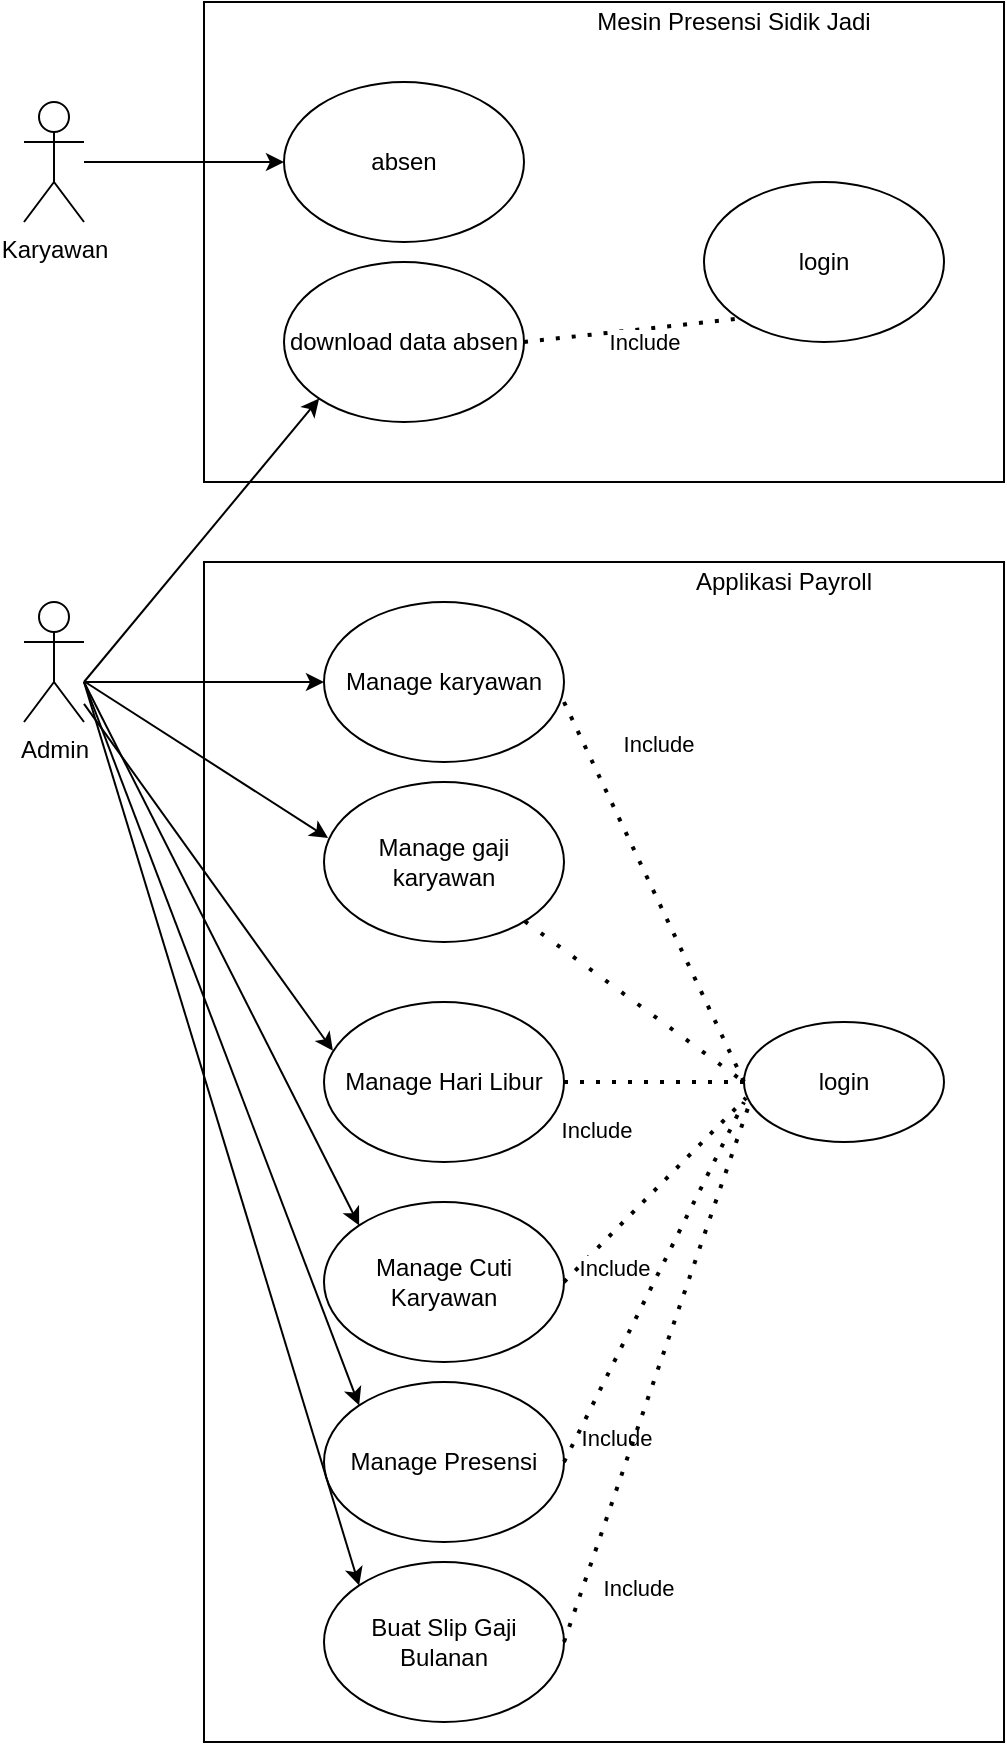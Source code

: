 <mxfile version="14.9.0" type="device"><diagram id="PV-LIOZlAZoOjEosk5tn" name="Page-1"><mxGraphModel dx="1422" dy="1805" grid="1" gridSize="10" guides="1" tooltips="1" connect="1" arrows="1" fold="1" page="1" pageScale="1" pageWidth="850" pageHeight="1100" math="0" shadow="0"><root><mxCell id="0"/><mxCell id="1" parent="0"/><mxCell id="NhTsgAjbR6OGs3IHKENK-1" value="Admin" style="shape=umlActor;verticalLabelPosition=bottom;verticalAlign=top;html=1;outlineConnect=0;" parent="1" vertex="1"><mxGeometry x="60" y="180" width="30" height="60" as="geometry"/></mxCell><mxCell id="NhTsgAjbR6OGs3IHKENK-2" value="" style="rounded=0;whiteSpace=wrap;html=1;" parent="1" vertex="1"><mxGeometry x="150" y="160" width="400" height="590" as="geometry"/></mxCell><mxCell id="NhTsgAjbR6OGs3IHKENK-3" value="login" style="ellipse;whiteSpace=wrap;html=1;" parent="1" vertex="1"><mxGeometry x="420" y="390" width="100" height="60" as="geometry"/></mxCell><mxCell id="NhTsgAjbR6OGs3IHKENK-4" value="Applikasi Payroll" style="text;html=1;strokeColor=none;fillColor=none;align=center;verticalAlign=middle;whiteSpace=wrap;rounded=0;" parent="1" vertex="1"><mxGeometry x="360" y="160" width="160" height="20" as="geometry"/></mxCell><mxCell id="NhTsgAjbR6OGs3IHKENK-5" value="Manage karyawan" style="ellipse;whiteSpace=wrap;html=1;" parent="1" vertex="1"><mxGeometry x="210" y="180" width="120" height="80" as="geometry"/></mxCell><mxCell id="NhTsgAjbR6OGs3IHKENK-6" value="Manage Hari Libur" style="ellipse;whiteSpace=wrap;html=1;" parent="1" vertex="1"><mxGeometry x="210" y="380" width="120" height="80" as="geometry"/></mxCell><mxCell id="NhTsgAjbR6OGs3IHKENK-7" value="Manage Cuti Karyawan" style="ellipse;whiteSpace=wrap;html=1;" parent="1" vertex="1"><mxGeometry x="210" y="480" width="120" height="80" as="geometry"/></mxCell><mxCell id="NhTsgAjbR6OGs3IHKENK-8" value="Manage Presensi" style="ellipse;whiteSpace=wrap;html=1;" parent="1" vertex="1"><mxGeometry x="210" y="570" width="120" height="80" as="geometry"/></mxCell><mxCell id="NhTsgAjbR6OGs3IHKENK-9" value="Buat Slip Gaji Bulanan" style="ellipse;whiteSpace=wrap;html=1;" parent="1" vertex="1"><mxGeometry x="210" y="660" width="120" height="80" as="geometry"/></mxCell><mxCell id="NhTsgAjbR6OGs3IHKENK-10" value="" style="rounded=0;whiteSpace=wrap;html=1;" parent="1" vertex="1"><mxGeometry x="150" y="-120" width="400" height="240" as="geometry"/></mxCell><mxCell id="NhTsgAjbR6OGs3IHKENK-12" value="Karyawan" style="shape=umlActor;verticalLabelPosition=bottom;verticalAlign=top;html=1;outlineConnect=0;" parent="1" vertex="1"><mxGeometry x="60" y="-70" width="30" height="60" as="geometry"/></mxCell><mxCell id="NhTsgAjbR6OGs3IHKENK-14" value="Mesin Presensi Sidik Jadi" style="text;html=1;strokeColor=none;fillColor=none;align=center;verticalAlign=middle;whiteSpace=wrap;rounded=0;" parent="1" vertex="1"><mxGeometry x="345" y="-120" width="140" height="20" as="geometry"/></mxCell><mxCell id="NhTsgAjbR6OGs3IHKENK-15" value="absen" style="ellipse;whiteSpace=wrap;html=1;" parent="1" vertex="1"><mxGeometry x="190" y="-80" width="120" height="80" as="geometry"/></mxCell><mxCell id="NhTsgAjbR6OGs3IHKENK-16" value="download data absen" style="ellipse;whiteSpace=wrap;html=1;" parent="1" vertex="1"><mxGeometry x="190" y="10" width="120" height="80" as="geometry"/></mxCell><mxCell id="NhTsgAjbR6OGs3IHKENK-17" value="login" style="ellipse;whiteSpace=wrap;html=1;" parent="1" vertex="1"><mxGeometry x="400" y="-30" width="120" height="80" as="geometry"/></mxCell><mxCell id="NhTsgAjbR6OGs3IHKENK-19" value="" style="endArrow=none;dashed=1;html=1;dashPattern=1 3;strokeWidth=2;entryX=0;entryY=1;entryDx=0;entryDy=0;exitX=1;exitY=0.5;exitDx=0;exitDy=0;" parent="1" source="NhTsgAjbR6OGs3IHKENK-16" target="NhTsgAjbR6OGs3IHKENK-17" edge="1"><mxGeometry width="50" height="50" relative="1" as="geometry"><mxPoint x="330" y="110" as="sourcePoint"/><mxPoint x="380" y="60" as="targetPoint"/></mxGeometry></mxCell><mxCell id="NhTsgAjbR6OGs3IHKENK-20" value="Include" style="edgeLabel;html=1;align=center;verticalAlign=middle;resizable=0;points=[];" parent="NhTsgAjbR6OGs3IHKENK-19" vertex="1" connectable="0"><mxGeometry x="0.434" y="1" relative="1" as="geometry"><mxPoint x="-17" y="9" as="offset"/></mxGeometry></mxCell><mxCell id="NhTsgAjbR6OGs3IHKENK-30" value="" style="endArrow=none;dashed=1;html=1;dashPattern=1 3;strokeWidth=2;entryX=0;entryY=0.5;entryDx=0;entryDy=0;exitX=1;exitY=0.625;exitDx=0;exitDy=0;exitPerimeter=0;" parent="1" source="NhTsgAjbR6OGs3IHKENK-5" target="NhTsgAjbR6OGs3IHKENK-3" edge="1"><mxGeometry width="50" height="50" relative="1" as="geometry"><mxPoint x="330" y="360" as="sourcePoint"/><mxPoint x="380" y="310" as="targetPoint"/></mxGeometry></mxCell><mxCell id="NhTsgAjbR6OGs3IHKENK-39" value="Include" style="edgeLabel;html=1;align=center;verticalAlign=middle;resizable=0;points=[];" parent="NhTsgAjbR6OGs3IHKENK-30" vertex="1" connectable="0"><mxGeometry x="-0.769" y="4" relative="1" as="geometry"><mxPoint x="33" as="offset"/></mxGeometry></mxCell><mxCell id="NhTsgAjbR6OGs3IHKENK-31" value="" style="endArrow=none;dashed=1;html=1;dashPattern=1 3;strokeWidth=2;exitX=1;exitY=0.5;exitDx=0;exitDy=0;entryX=0;entryY=0.5;entryDx=0;entryDy=0;" parent="1" source="NhTsgAjbR6OGs3IHKENK-6" target="NhTsgAjbR6OGs3IHKENK-3" edge="1"><mxGeometry width="50" height="50" relative="1" as="geometry"><mxPoint x="330" y="360" as="sourcePoint"/><mxPoint x="380" y="310" as="targetPoint"/></mxGeometry></mxCell><mxCell id="NhTsgAjbR6OGs3IHKENK-38" value="Include" style="edgeLabel;html=1;align=center;verticalAlign=middle;resizable=0;points=[];" parent="NhTsgAjbR6OGs3IHKENK-31" vertex="1" connectable="0"><mxGeometry x="-0.64" y="-1" relative="1" as="geometry"><mxPoint y="23" as="offset"/></mxGeometry></mxCell><mxCell id="NhTsgAjbR6OGs3IHKENK-32" value="" style="endArrow=none;dashed=1;html=1;dashPattern=1 3;strokeWidth=2;entryX=0.01;entryY=0.633;entryDx=0;entryDy=0;entryPerimeter=0;exitX=1;exitY=0.5;exitDx=0;exitDy=0;" parent="1" source="NhTsgAjbR6OGs3IHKENK-7" target="NhTsgAjbR6OGs3IHKENK-3" edge="1"><mxGeometry width="50" height="50" relative="1" as="geometry"><mxPoint x="330" y="360" as="sourcePoint"/><mxPoint x="380" y="310" as="targetPoint"/></mxGeometry></mxCell><mxCell id="NhTsgAjbR6OGs3IHKENK-37" value="Include" style="edgeLabel;html=1;align=center;verticalAlign=middle;resizable=0;points=[];" parent="NhTsgAjbR6OGs3IHKENK-32" vertex="1" connectable="0"><mxGeometry x="-0.62" y="-1" relative="1" as="geometry"><mxPoint x="7" y="9" as="offset"/></mxGeometry></mxCell><mxCell id="NhTsgAjbR6OGs3IHKENK-33" value="" style="endArrow=none;dashed=1;html=1;dashPattern=1 3;strokeWidth=2;entryX=0;entryY=0.667;entryDx=0;entryDy=0;entryPerimeter=0;exitX=1;exitY=0.5;exitDx=0;exitDy=0;" parent="1" source="NhTsgAjbR6OGs3IHKENK-8" target="NhTsgAjbR6OGs3IHKENK-3" edge="1"><mxGeometry width="50" height="50" relative="1" as="geometry"><mxPoint x="400" y="520" as="sourcePoint"/><mxPoint x="450" y="470" as="targetPoint"/></mxGeometry></mxCell><mxCell id="NhTsgAjbR6OGs3IHKENK-36" value="Include" style="edgeLabel;html=1;align=center;verticalAlign=middle;resizable=0;points=[];" parent="NhTsgAjbR6OGs3IHKENK-33" vertex="1" connectable="0"><mxGeometry x="-0.708" y="-1" relative="1" as="geometry"><mxPoint x="12" y="14" as="offset"/></mxGeometry></mxCell><mxCell id="NhTsgAjbR6OGs3IHKENK-34" value="" style="endArrow=none;dashed=1;html=1;dashPattern=1 3;strokeWidth=2;exitX=1;exitY=0.5;exitDx=0;exitDy=0;entryX=0.03;entryY=0.667;entryDx=0;entryDy=0;entryPerimeter=0;" parent="1" source="NhTsgAjbR6OGs3IHKENK-9" target="NhTsgAjbR6OGs3IHKENK-3" edge="1"><mxGeometry width="50" height="50" relative="1" as="geometry"><mxPoint x="330" y="560" as="sourcePoint"/><mxPoint x="380" y="510" as="targetPoint"/></mxGeometry></mxCell><mxCell id="NhTsgAjbR6OGs3IHKENK-35" value="Include" style="edgeLabel;html=1;align=center;verticalAlign=middle;resizable=0;points=[];" parent="NhTsgAjbR6OGs3IHKENK-34" vertex="1" connectable="0"><mxGeometry x="-0.773" y="-4" relative="1" as="geometry"><mxPoint x="22" y="2" as="offset"/></mxGeometry></mxCell><mxCell id="NhTsgAjbR6OGs3IHKENK-40" value="" style="endArrow=classic;html=1;entryX=0;entryY=0.5;entryDx=0;entryDy=0;" parent="1" target="NhTsgAjbR6OGs3IHKENK-5" edge="1"><mxGeometry width="50" height="50" relative="1" as="geometry"><mxPoint x="90" y="220" as="sourcePoint"/><mxPoint x="380" y="220" as="targetPoint"/></mxGeometry></mxCell><mxCell id="NhTsgAjbR6OGs3IHKENK-42" value="" style="endArrow=classic;html=1;entryX=0;entryY=0;entryDx=0;entryDy=0;" parent="1" target="NhTsgAjbR6OGs3IHKENK-7" edge="1"><mxGeometry width="50" height="50" relative="1" as="geometry"><mxPoint x="90" y="220" as="sourcePoint"/><mxPoint x="110" y="360" as="targetPoint"/></mxGeometry></mxCell><mxCell id="NhTsgAjbR6OGs3IHKENK-43" value="" style="endArrow=classic;html=1;entryX=0;entryY=0;entryDx=0;entryDy=0;" parent="1" target="NhTsgAjbR6OGs3IHKENK-8" edge="1"><mxGeometry width="50" height="50" relative="1" as="geometry"><mxPoint x="90" y="220" as="sourcePoint"/><mxPoint x="210" y="530" as="targetPoint"/></mxGeometry></mxCell><mxCell id="NhTsgAjbR6OGs3IHKENK-44" value="" style="endArrow=classic;html=1;entryX=0;entryY=0;entryDx=0;entryDy=0;" parent="1" target="NhTsgAjbR6OGs3IHKENK-9" edge="1"><mxGeometry width="50" height="50" relative="1" as="geometry"><mxPoint x="90" y="220" as="sourcePoint"/><mxPoint x="230" y="620" as="targetPoint"/></mxGeometry></mxCell><mxCell id="NhTsgAjbR6OGs3IHKENK-41" value="" style="endArrow=classic;html=1;entryX=0.037;entryY=0.304;entryDx=0;entryDy=0;entryPerimeter=0;" parent="1" source="NhTsgAjbR6OGs3IHKENK-1" target="NhTsgAjbR6OGs3IHKENK-6" edge="1"><mxGeometry width="50" height="50" relative="1" as="geometry"><mxPoint x="40" y="370" as="sourcePoint"/><mxPoint x="210" y="310" as="targetPoint"/></mxGeometry></mxCell><mxCell id="NhTsgAjbR6OGs3IHKENK-45" value="" style="endArrow=classic;html=1;entryX=0;entryY=0.5;entryDx=0;entryDy=0;" parent="1" source="NhTsgAjbR6OGs3IHKENK-12" target="NhTsgAjbR6OGs3IHKENK-15" edge="1"><mxGeometry width="50" height="50" relative="1" as="geometry"><mxPoint x="80" y="90" as="sourcePoint"/><mxPoint x="130" y="40" as="targetPoint"/></mxGeometry></mxCell><mxCell id="NhTsgAjbR6OGs3IHKENK-46" value="" style="endArrow=classic;html=1;entryX=0;entryY=1;entryDx=0;entryDy=0;" parent="1" target="NhTsgAjbR6OGs3IHKENK-16" edge="1"><mxGeometry width="50" height="50" relative="1" as="geometry"><mxPoint x="90" y="220" as="sourcePoint"/><mxPoint x="110" y="60" as="targetPoint"/></mxGeometry></mxCell><mxCell id="vmzON5SBFAtd3gQEoHHs-3" style="edgeStyle=none;rounded=0;orthogonalLoop=1;jettySize=auto;html=1;entryX=0;entryY=0.5;entryDx=0;entryDy=0;endArrow=none;endFill=0;dashed=1;strokeWidth=2;jumpStyle=none;dashPattern=1 4;" edge="1" parent="1" source="vmzON5SBFAtd3gQEoHHs-1" target="NhTsgAjbR6OGs3IHKENK-3"><mxGeometry relative="1" as="geometry"/></mxCell><mxCell id="vmzON5SBFAtd3gQEoHHs-1" value="Manage gaji karyawan" style="ellipse;whiteSpace=wrap;html=1;" vertex="1" parent="1"><mxGeometry x="210" y="270" width="120" height="80" as="geometry"/></mxCell><mxCell id="vmzON5SBFAtd3gQEoHHs-2" style="rounded=0;orthogonalLoop=1;jettySize=auto;html=1;entryX=0.017;entryY=0.35;entryDx=0;entryDy=0;entryPerimeter=0;" edge="1" parent="1" source="NhTsgAjbR6OGs3IHKENK-1" target="vmzON5SBFAtd3gQEoHHs-1"><mxGeometry relative="1" as="geometry"/></mxCell></root></mxGraphModel></diagram></mxfile>